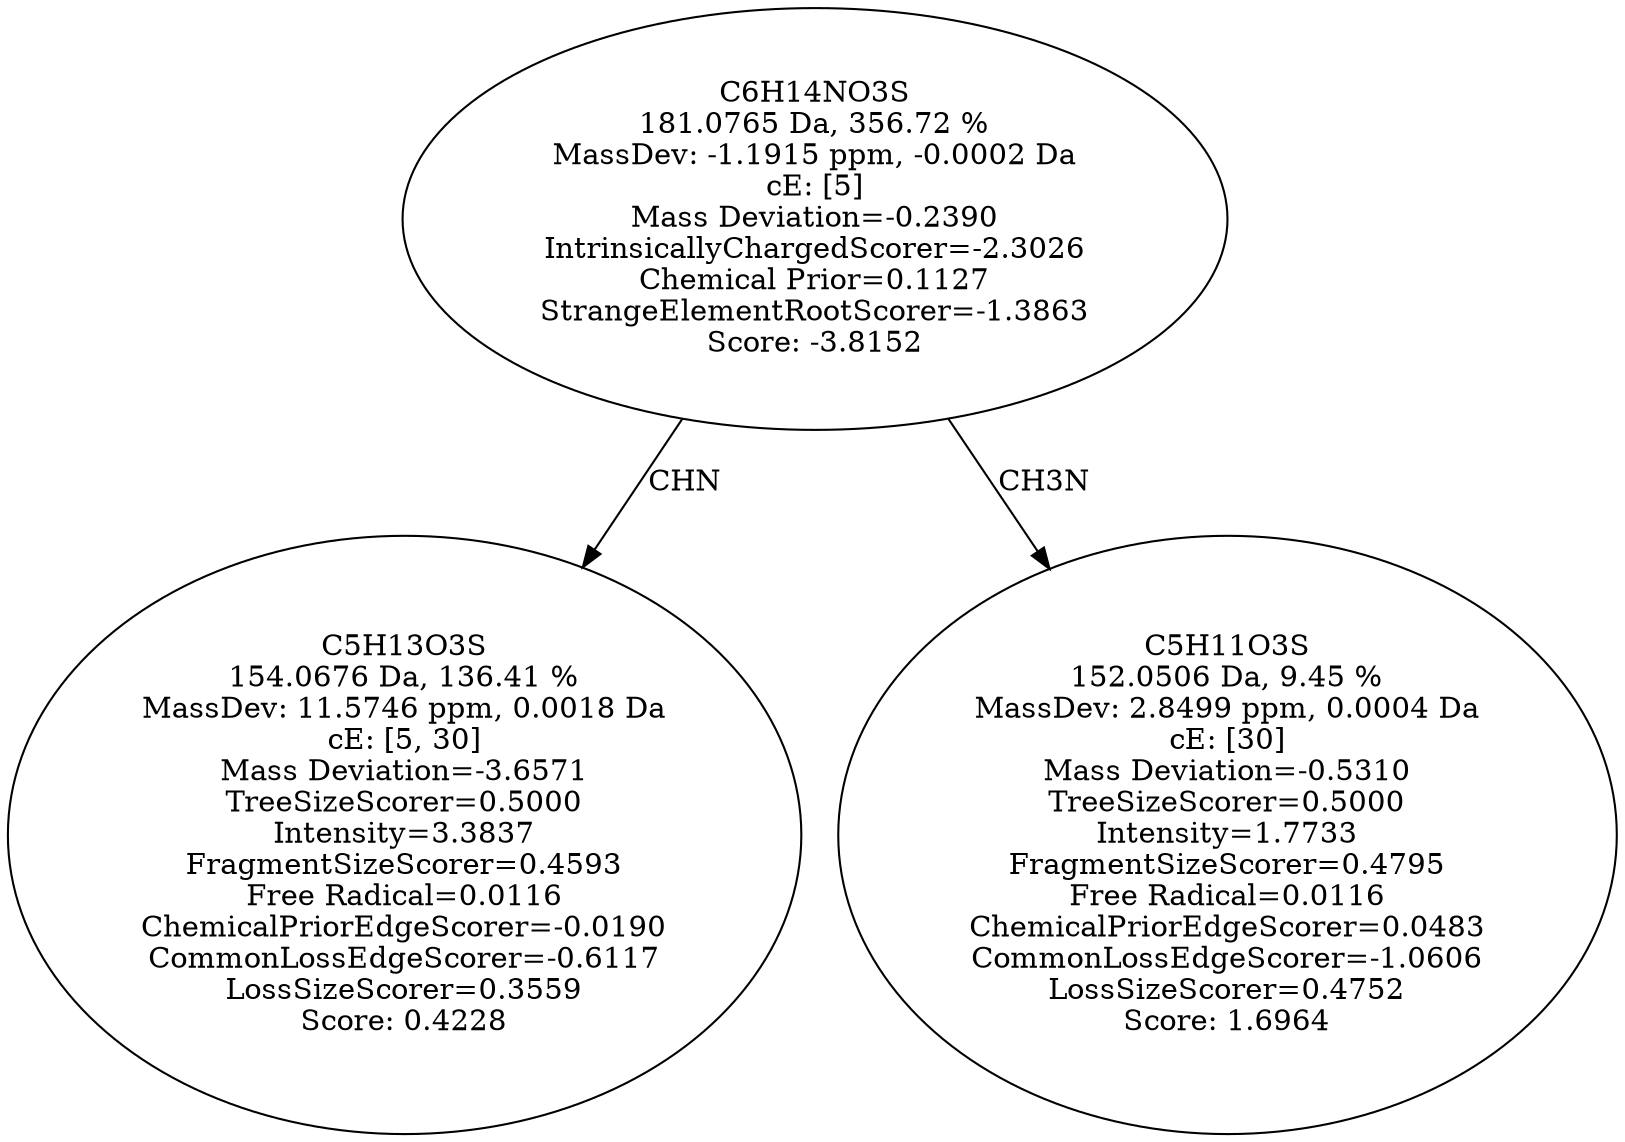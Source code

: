 strict digraph {
v1 [label="C5H13O3S\n154.0676 Da, 136.41 %\nMassDev: 11.5746 ppm, 0.0018 Da\ncE: [5, 30]\nMass Deviation=-3.6571\nTreeSizeScorer=0.5000\nIntensity=3.3837\nFragmentSizeScorer=0.4593\nFree Radical=0.0116\nChemicalPriorEdgeScorer=-0.0190\nCommonLossEdgeScorer=-0.6117\nLossSizeScorer=0.3559\nScore: 0.4228"];
v2 [label="C5H11O3S\n152.0506 Da, 9.45 %\nMassDev: 2.8499 ppm, 0.0004 Da\ncE: [30]\nMass Deviation=-0.5310\nTreeSizeScorer=0.5000\nIntensity=1.7733\nFragmentSizeScorer=0.4795\nFree Radical=0.0116\nChemicalPriorEdgeScorer=0.0483\nCommonLossEdgeScorer=-1.0606\nLossSizeScorer=0.4752\nScore: 1.6964"];
v3 [label="C6H14NO3S\n181.0765 Da, 356.72 %\nMassDev: -1.1915 ppm, -0.0002 Da\ncE: [5]\nMass Deviation=-0.2390\nIntrinsicallyChargedScorer=-2.3026\nChemical Prior=0.1127\nStrangeElementRootScorer=-1.3863\nScore: -3.8152"];
v3 -> v1 [label="CHN"];
v3 -> v2 [label="CH3N"];
}